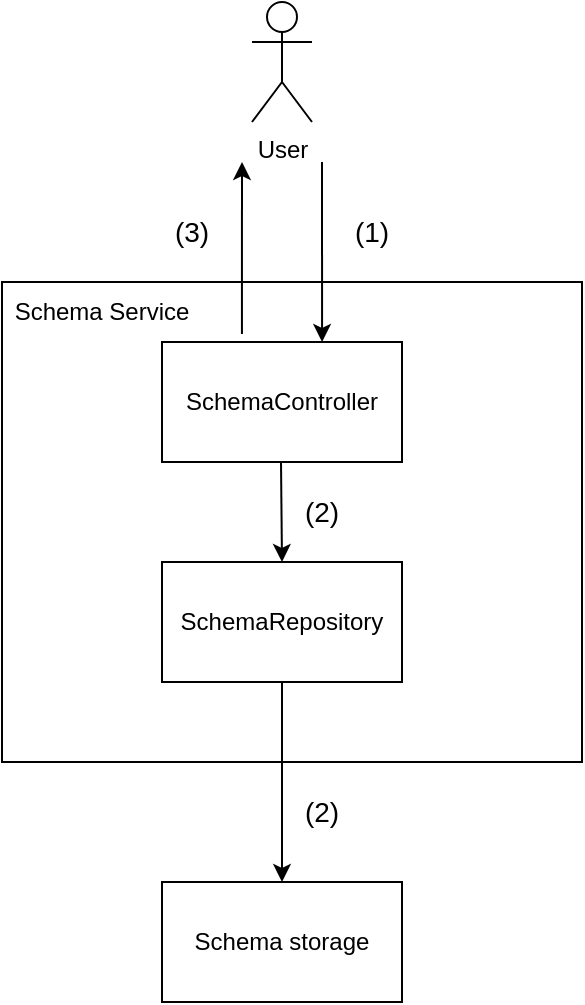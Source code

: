 <mxfile version="18.0.8" type="device"><diagram id="TuoFwycAdu1YehCMG18_" name="Page-1"><mxGraphModel dx="1422" dy="1916" grid="1" gridSize="10" guides="1" tooltips="1" connect="1" arrows="1" fold="1" page="1" pageScale="1" pageWidth="827" pageHeight="1169" math="0" shadow="0"><root><mxCell id="0"/><mxCell id="1" parent="0"/><mxCell id="V4AjNda48wfTq-wSc52g-3" value="Schema storage" style="rounded=0;whiteSpace=wrap;html=1;" vertex="1" parent="1"><mxGeometry x="320" y="350" width="120" height="60" as="geometry"/></mxCell><mxCell id="V4AjNda48wfTq-wSc52g-15" value="(1)" style="text;html=1;strokeColor=none;fillColor=none;align=center;verticalAlign=middle;whiteSpace=wrap;rounded=0;fontSize=14;" vertex="1" parent="1"><mxGeometry x="395" y="10" width="60" height="30" as="geometry"/></mxCell><mxCell id="V4AjNda48wfTq-wSc52g-30" value="User" style="shape=umlActor;verticalLabelPosition=bottom;verticalAlign=top;html=1;outlineConnect=0;" vertex="1" parent="1"><mxGeometry x="365" y="-90" width="30" height="60" as="geometry"/></mxCell><mxCell id="V4AjNda48wfTq-wSc52g-33" value="(3)" style="text;html=1;strokeColor=none;fillColor=none;align=center;verticalAlign=middle;whiteSpace=wrap;rounded=0;fontSize=14;" vertex="1" parent="1"><mxGeometry x="384" y="150" width="60" height="30" as="geometry"/></mxCell><mxCell id="V4AjNda48wfTq-wSc52g-34" value="" style="rounded=0;whiteSpace=wrap;html=1;" vertex="1" parent="1"><mxGeometry x="240" y="50" width="290" height="240" as="geometry"/></mxCell><mxCell id="V4AjNda48wfTq-wSc52g-35" value="Schema Service" style="text;html=1;strokeColor=none;fillColor=none;align=center;verticalAlign=middle;whiteSpace=wrap;rounded=0;" vertex="1" parent="1"><mxGeometry x="240" y="50" width="100" height="30" as="geometry"/></mxCell><mxCell id="V4AjNda48wfTq-wSc52g-36" value="SchemaController" style="rounded=0;whiteSpace=wrap;html=1;" vertex="1" parent="1"><mxGeometry x="320" y="80" width="120" height="60" as="geometry"/></mxCell><mxCell id="V4AjNda48wfTq-wSc52g-37" value="SchemaRepository" style="rounded=0;whiteSpace=wrap;html=1;" vertex="1" parent="1"><mxGeometry x="320" y="190" width="120" height="60" as="geometry"/></mxCell><mxCell id="V4AjNda48wfTq-wSc52g-8" value="" style="endArrow=classic;html=1;rounded=0;entryX=0.667;entryY=0;entryDx=0;entryDy=0;entryPerimeter=0;" edge="1" parent="1" target="V4AjNda48wfTq-wSc52g-36"><mxGeometry width="50" height="50" relative="1" as="geometry"><mxPoint x="400" y="-10" as="sourcePoint"/><mxPoint x="400" y="50" as="targetPoint"/></mxGeometry></mxCell><mxCell id="V4AjNda48wfTq-wSc52g-32" value="" style="endArrow=classic;html=1;rounded=0;exitX=0.333;exitY=-0.067;exitDx=0;exitDy=0;exitPerimeter=0;" edge="1" parent="1" source="V4AjNda48wfTq-wSc52g-36"><mxGeometry width="50" height="50" relative="1" as="geometry"><mxPoint x="360" y="50" as="sourcePoint"/><mxPoint x="360" y="-10" as="targetPoint"/></mxGeometry></mxCell><mxCell id="V4AjNda48wfTq-wSc52g-39" value="" style="endArrow=classic;html=1;rounded=0;" edge="1" parent="1"><mxGeometry width="50" height="50" relative="1" as="geometry"><mxPoint x="379.5" y="140" as="sourcePoint"/><mxPoint x="380" y="190" as="targetPoint"/></mxGeometry></mxCell><mxCell id="V4AjNda48wfTq-wSc52g-28" value="" style="endArrow=classic;html=1;rounded=0;exitX=0.5;exitY=1;exitDx=0;exitDy=0;" edge="1" parent="1" source="V4AjNda48wfTq-wSc52g-37" target="V4AjNda48wfTq-wSc52g-3"><mxGeometry width="50" height="50" relative="1" as="geometry"><mxPoint x="380" y="230" as="sourcePoint"/><mxPoint x="390" y="130" as="targetPoint"/></mxGeometry></mxCell><mxCell id="V4AjNda48wfTq-wSc52g-40" value="(2)" style="text;html=1;strokeColor=none;fillColor=none;align=center;verticalAlign=middle;whiteSpace=wrap;rounded=0;fontSize=14;" vertex="1" parent="1"><mxGeometry x="370" y="150" width="60" height="30" as="geometry"/></mxCell><mxCell id="V4AjNda48wfTq-wSc52g-41" value="(2)" style="text;html=1;strokeColor=none;fillColor=none;align=center;verticalAlign=middle;whiteSpace=wrap;rounded=0;fontSize=14;" vertex="1" parent="1"><mxGeometry x="370" y="300" width="60" height="30" as="geometry"/></mxCell><mxCell id="V4AjNda48wfTq-wSc52g-42" value="(3)" style="text;html=1;strokeColor=none;fillColor=none;align=center;verticalAlign=middle;whiteSpace=wrap;rounded=0;fontSize=14;" vertex="1" parent="1"><mxGeometry x="305" y="10" width="60" height="30" as="geometry"/></mxCell></root></mxGraphModel></diagram></mxfile>